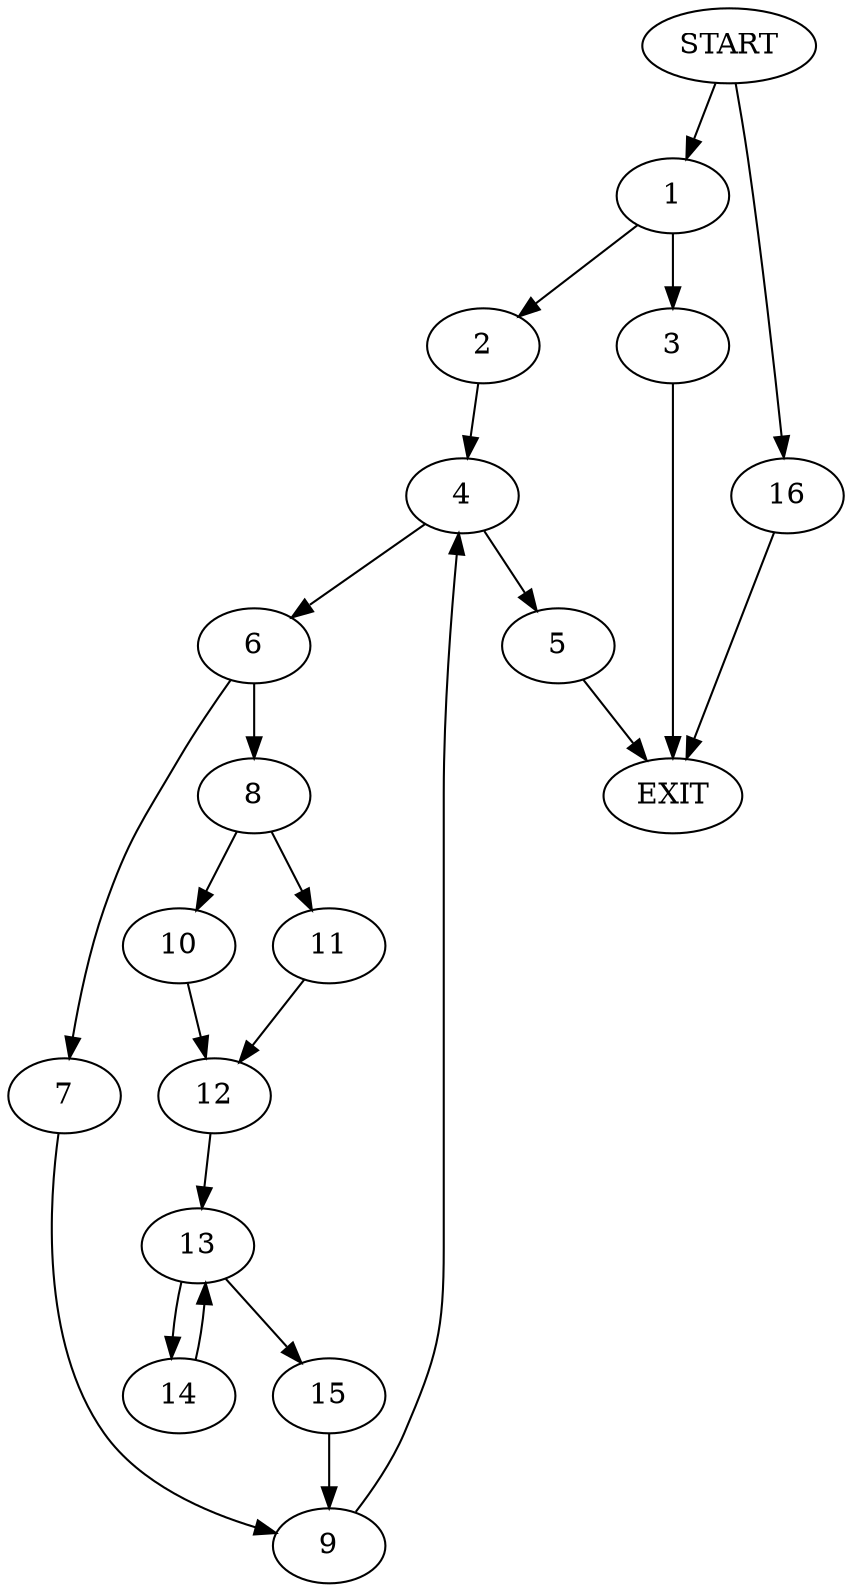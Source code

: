 digraph {
0 [label="START"]
17 [label="EXIT"]
0 -> 1
1 -> 2
1 -> 3
3 -> 17
2 -> 4
4 -> 5
4 -> 6
6 -> 7
6 -> 8
5 -> 17
7 -> 9
8 -> 10
8 -> 11
10 -> 12
11 -> 12
12 -> 13
13 -> 14
13 -> 15
15 -> 9
14 -> 13
9 -> 4
0 -> 16
16 -> 17
}
